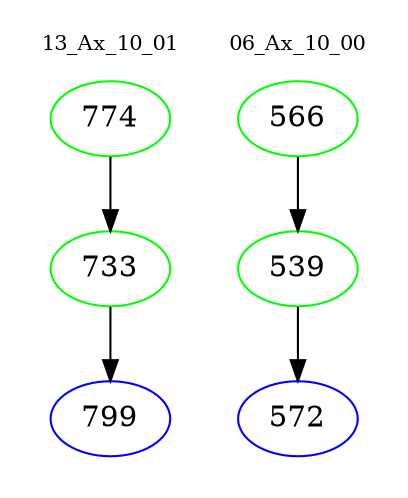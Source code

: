 digraph{
subgraph cluster_0 {
color = white
label = "13_Ax_10_01";
fontsize=10;
T0_774 [label="774", color="green"]
T0_774 -> T0_733 [color="black"]
T0_733 [label="733", color="green"]
T0_733 -> T0_799 [color="black"]
T0_799 [label="799", color="blue"]
}
subgraph cluster_1 {
color = white
label = "06_Ax_10_00";
fontsize=10;
T1_566 [label="566", color="green"]
T1_566 -> T1_539 [color="black"]
T1_539 [label="539", color="green"]
T1_539 -> T1_572 [color="black"]
T1_572 [label="572", color="blue"]
}
}
